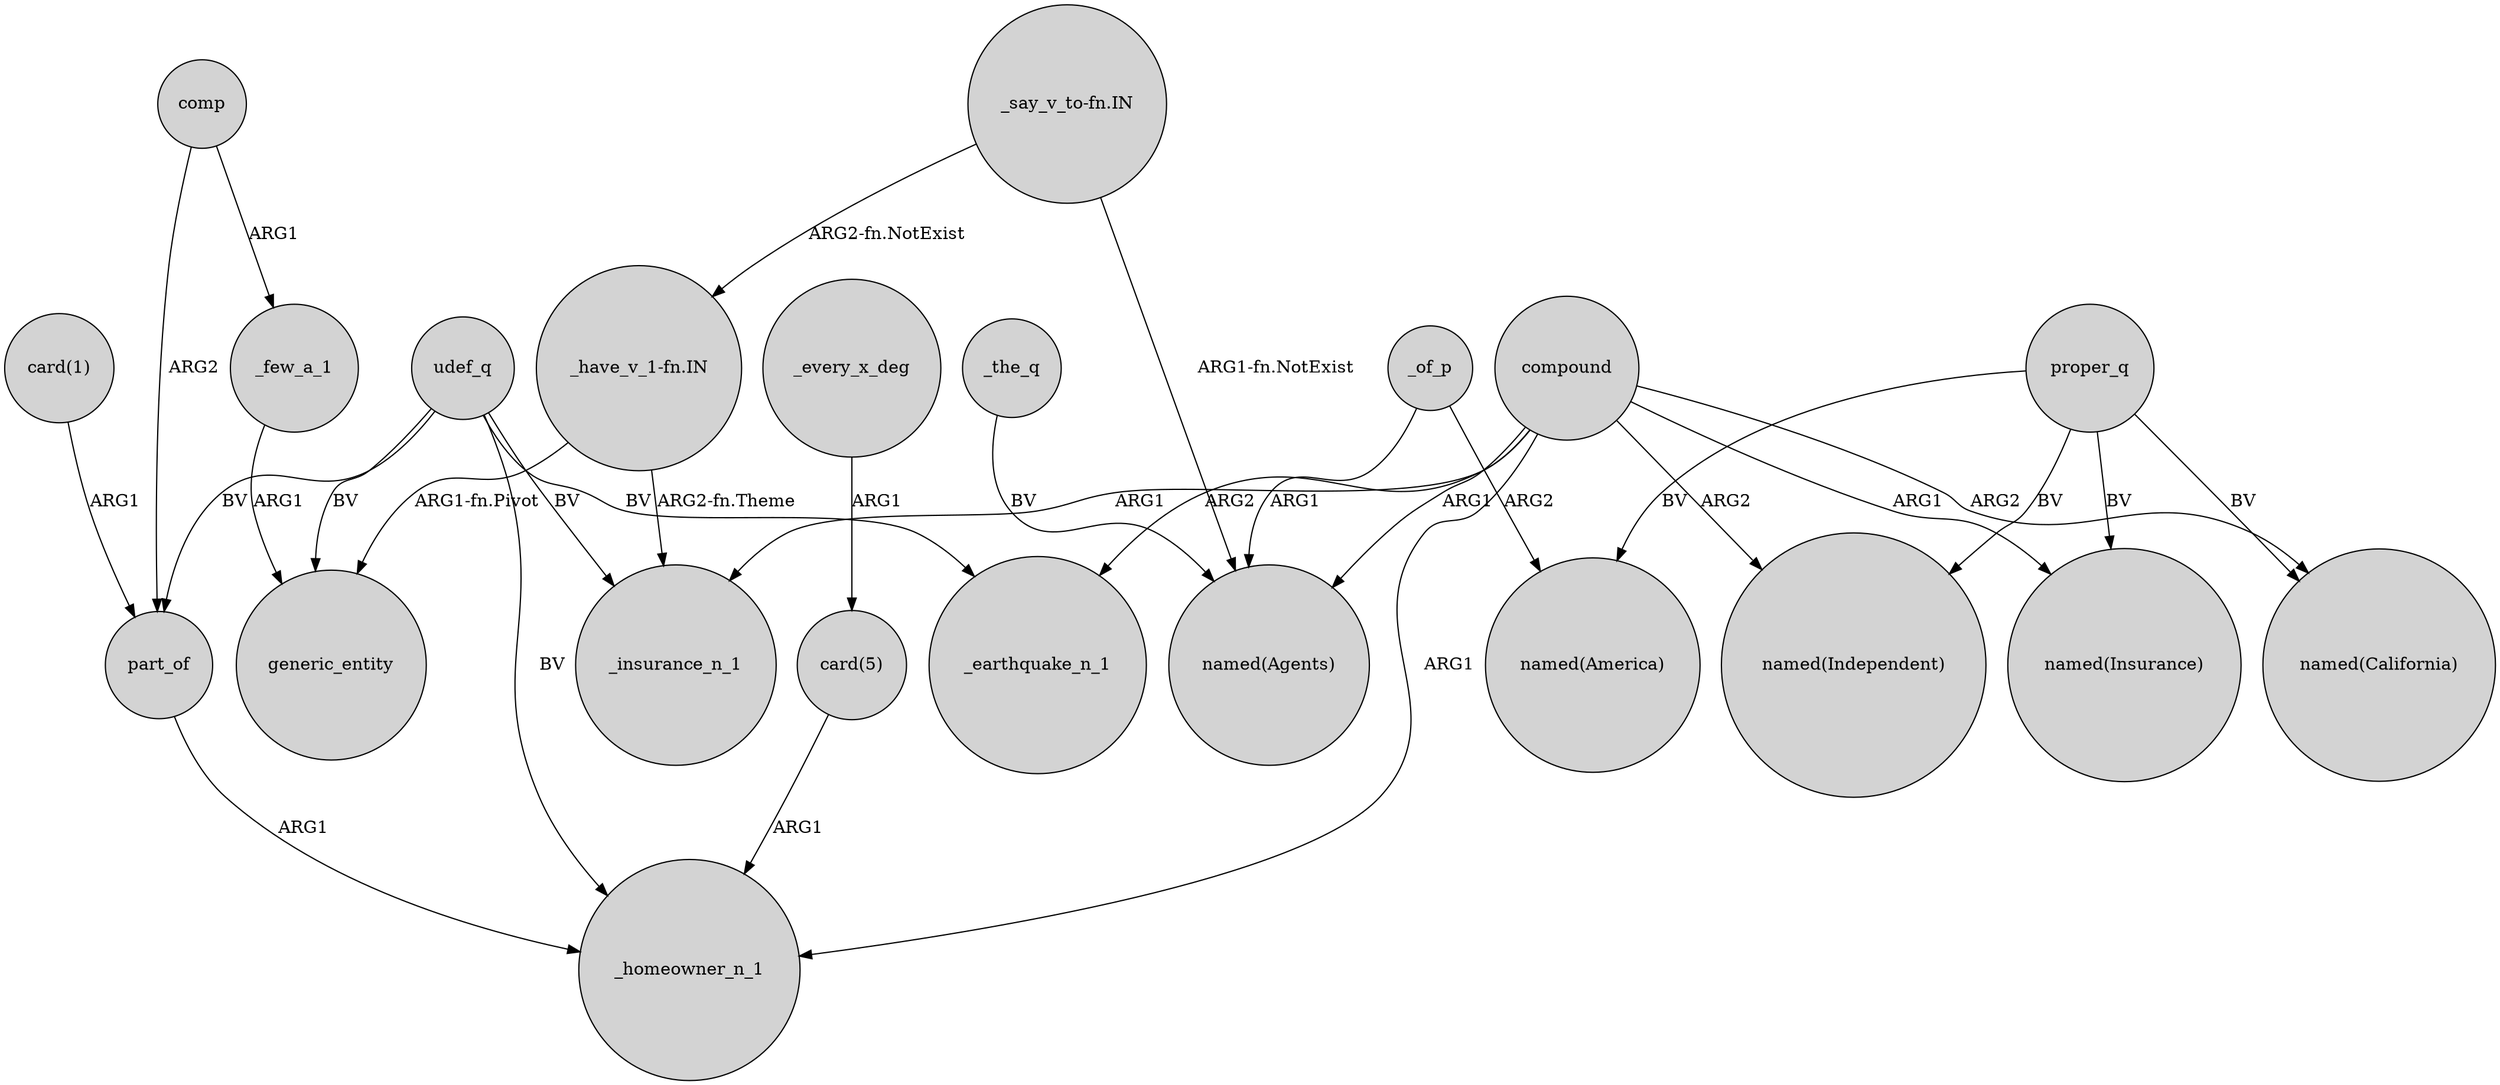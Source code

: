 digraph {
	node [shape=circle style=filled]
	compound -> _insurance_n_1 [label=ARG1]
	udef_q -> part_of [label=BV]
	compound -> _earthquake_n_1 [label=ARG2]
	_the_q -> "named(Agents)" [label=BV]
	udef_q -> generic_entity [label=BV]
	"_have_v_1-fn.IN" -> generic_entity [label="ARG1-fn.Pivot"]
	"card(5)" -> _homeowner_n_1 [label=ARG1]
	comp -> part_of [label=ARG2]
	udef_q -> _insurance_n_1 [label=BV]
	_of_p -> "named(Agents)" [label=ARG1]
	proper_q -> "named(California)" [label=BV]
	part_of -> _homeowner_n_1 [label=ARG1]
	_of_p -> "named(America)" [label=ARG2]
	udef_q -> _earthquake_n_1 [label=BV]
	comp -> _few_a_1 [label=ARG1]
	"_have_v_1-fn.IN" -> _insurance_n_1 [label="ARG2-fn.Theme"]
	"_say_v_to-fn.IN" -> "_have_v_1-fn.IN" [label="ARG2-fn.NotExist"]
	udef_q -> _homeowner_n_1 [label=BV]
	compound -> "named(Independent)" [label=ARG2]
	"_say_v_to-fn.IN" -> "named(Agents)" [label="ARG1-fn.NotExist"]
	proper_q -> "named(Insurance)" [label=BV]
	"card(1)" -> part_of [label=ARG1]
	compound -> "named(California)" [label=ARG2]
	compound -> _homeowner_n_1 [label=ARG1]
	compound -> "named(Insurance)" [label=ARG1]
	compound -> "named(Agents)" [label=ARG1]
	proper_q -> "named(Independent)" [label=BV]
	_few_a_1 -> generic_entity [label=ARG1]
	proper_q -> "named(America)" [label=BV]
	_every_x_deg -> "card(5)" [label=ARG1]
}
